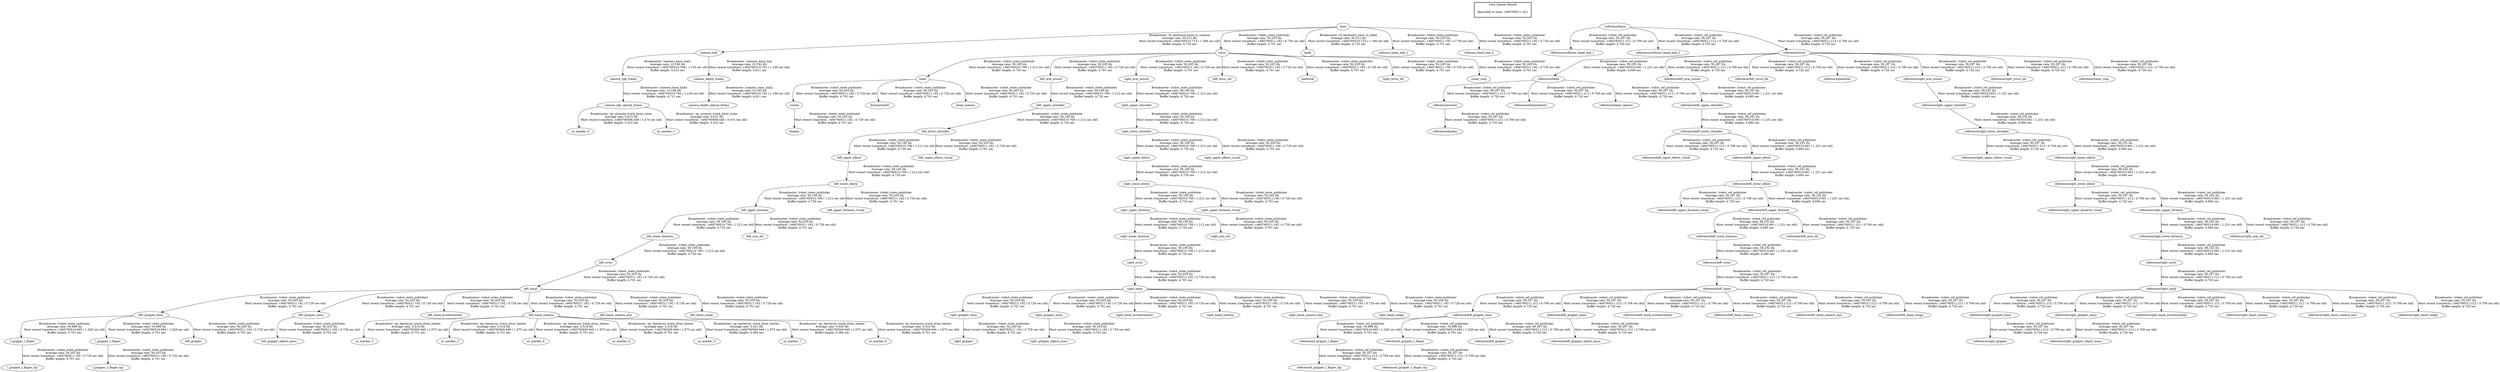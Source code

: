 digraph G {
"camera_rgb_frame" -> "camera_rgb_optical_frame"[label="Broadcaster: /camera_base_link3\nAverage rate: 10.189 Hz\nMost recent transform: 1460760510.784 ( 1.138 sec old)\nBuffer length: 4.711 sec\n"];
"camera_link" -> "camera_rgb_frame"[label="Broadcaster: /camera_base_link1\nAverage rate: 10.190 Hz\nMost recent transform: 1460760510.766 ( 1.155 sec old)\nBuffer length: 4.612 sec\n"];
"base" -> "camera_link"[label="Broadcaster: /tf_keyboard_base_to_camera\nAverage rate: 30.211 Hz\nMost recent transform: 1460760510.714 ( 1.208 sec old)\nBuffer length: 4.733 sec\n"];
"torso" -> "head"[label="Broadcaster: /robot_state_publisher\nAverage rate: 39.195 Hz\nMost recent transform: 1460760510.709 ( 1.212 sec old)\nBuffer length: 4.720 sec\n"];
"base" -> "torso"[label="Broadcaster: /robot_state_publisher\nAverage rate: 50.203 Hz\nMost recent transform: 1460760511.192 ( 0.729 sec old)\nBuffer length: 4.701 sec\n"];
"left_lower_shoulder" -> "left_upper_elbow"[label="Broadcaster: /robot_state_publisher\nAverage rate: 39.195 Hz\nMost recent transform: 1460760510.709 ( 1.212 sec old)\nBuffer length: 4.720 sec\n"];
"left_upper_shoulder" -> "left_lower_shoulder"[label="Broadcaster: /robot_state_publisher\nAverage rate: 39.195 Hz\nMost recent transform: 1460760510.709 ( 1.212 sec old)\nBuffer length: 4.720 sec\n"];
"left_upper_elbow" -> "left_lower_elbow"[label="Broadcaster: /robot_state_publisher\nAverage rate: 39.195 Hz\nMost recent transform: 1460760510.709 ( 1.212 sec old)\nBuffer length: 4.720 sec\n"];
"left_arm_mount" -> "left_upper_shoulder"[label="Broadcaster: /robot_state_publisher\nAverage rate: 39.195 Hz\nMost recent transform: 1460760510.709 ( 1.212 sec old)\nBuffer length: 4.720 sec\n"];
"torso" -> "left_arm_mount"[label="Broadcaster: /robot_state_publisher\nAverage rate: 50.203 Hz\nMost recent transform: 1460760511.192 ( 0.729 sec old)\nBuffer length: 4.701 sec\n"];
"left_lower_elbow" -> "left_upper_forearm"[label="Broadcaster: /robot_state_publisher\nAverage rate: 39.195 Hz\nMost recent transform: 1460760510.709 ( 1.212 sec old)\nBuffer length: 4.720 sec\n"];
"left_upper_forearm" -> "left_lower_forearm"[label="Broadcaster: /robot_state_publisher\nAverage rate: 39.195 Hz\nMost recent transform: 1460760510.709 ( 1.212 sec old)\nBuffer length: 4.720 sec\n"];
"left_lower_forearm" -> "left_wrist"[label="Broadcaster: /robot_state_publisher\nAverage rate: 39.195 Hz\nMost recent transform: 1460760510.709 ( 1.212 sec old)\nBuffer length: 4.720 sec\n"];
"right_lower_shoulder" -> "right_upper_elbow"[label="Broadcaster: /robot_state_publisher\nAverage rate: 39.195 Hz\nMost recent transform: 1460760510.709 ( 1.212 sec old)\nBuffer length: 4.720 sec\n"];
"right_upper_shoulder" -> "right_lower_shoulder"[label="Broadcaster: /robot_state_publisher\nAverage rate: 39.195 Hz\nMost recent transform: 1460760510.709 ( 1.212 sec old)\nBuffer length: 4.720 sec\n"];
"right_upper_elbow" -> "right_lower_elbow"[label="Broadcaster: /robot_state_publisher\nAverage rate: 39.195 Hz\nMost recent transform: 1460760510.709 ( 1.212 sec old)\nBuffer length: 4.720 sec\n"];
"right_arm_mount" -> "right_upper_shoulder"[label="Broadcaster: /robot_state_publisher\nAverage rate: 39.195 Hz\nMost recent transform: 1460760510.709 ( 1.212 sec old)\nBuffer length: 4.720 sec\n"];
"torso" -> "right_arm_mount"[label="Broadcaster: /robot_state_publisher\nAverage rate: 50.203 Hz\nMost recent transform: 1460760511.192 ( 0.729 sec old)\nBuffer length: 4.701 sec\n"];
"right_lower_elbow" -> "right_upper_forearm"[label="Broadcaster: /robot_state_publisher\nAverage rate: 39.195 Hz\nMost recent transform: 1460760510.709 ( 1.212 sec old)\nBuffer length: 4.720 sec\n"];
"right_upper_forearm" -> "right_lower_forearm"[label="Broadcaster: /robot_state_publisher\nAverage rate: 39.195 Hz\nMost recent transform: 1460760510.709 ( 1.212 sec old)\nBuffer length: 4.720 sec\n"];
"right_lower_forearm" -> "right_wrist"[label="Broadcaster: /robot_state_publisher\nAverage rate: 39.195 Hz\nMost recent transform: 1460760510.709 ( 1.212 sec old)\nBuffer length: 4.720 sec\n"];
"base" -> "table"[label="Broadcaster: /tf_keyboard_base_to_table\nAverage rate: 30.211 Hz\nMost recent transform: 1460760510.723 ( 1.198 sec old)\nBuffer length: 4.733 sec\n"];
"base" -> "collision_head_link_1"[label="Broadcaster: /robot_state_publisher\nAverage rate: 50.203 Hz\nMost recent transform: 1460760511.192 ( 0.729 sec old)\nBuffer length: 4.701 sec\n"];
"base" -> "collision_head_link_2"[label="Broadcaster: /robot_state_publisher\nAverage rate: 50.203 Hz\nMost recent transform: 1460760511.192 ( 0.729 sec old)\nBuffer length: 4.701 sec\n"];
"screen" -> "display"[label="Broadcaster: /robot_state_publisher\nAverage rate: 50.203 Hz\nMost recent transform: 1460760511.192 ( 0.729 sec old)\nBuffer length: 4.701 sec\n"];
"head" -> "screen"[label="Broadcaster: /robot_state_publisher\nAverage rate: 50.203 Hz\nMost recent transform: 1460760511.192 ( 0.729 sec old)\nBuffer length: 4.701 sec\n"];
"head" -> "dummyhead1"[label="Broadcaster: /robot_state_publisher\nAverage rate: 50.203 Hz\nMost recent transform: 1460760511.192 ( 0.729 sec old)\nBuffer length: 4.701 sec\n"];
"head" -> "head_camera"[label="Broadcaster: /robot_state_publisher\nAverage rate: 50.203 Hz\nMost recent transform: 1460760511.192 ( 0.729 sec old)\nBuffer length: 4.701 sec\n"];
"l_gripper_l_finger" -> "l_gripper_l_finger_tip"[label="Broadcaster: /robot_state_publisher\nAverage rate: 50.203 Hz\nMost recent transform: 1460760511.192 ( 0.729 sec old)\nBuffer length: 4.701 sec\n"];
"left_gripper_base" -> "l_gripper_l_finger"[label="Broadcaster: /robot_state_publisher\nAverage rate: 19.996 Hz\nMost recent transform: 1460760510.695 ( 1.226 sec old)\nBuffer length: 4.701 sec\n"];
"l_gripper_r_finger" -> "l_gripper_r_finger_tip"[label="Broadcaster: /robot_state_publisher\nAverage rate: 50.203 Hz\nMost recent transform: 1460760511.192 ( 0.729 sec old)\nBuffer length: 4.701 sec\n"];
"left_gripper_base" -> "l_gripper_r_finger"[label="Broadcaster: /robot_state_publisher\nAverage rate: 19.996 Hz\nMost recent transform: 1460760510.695 ( 1.226 sec old)\nBuffer length: 4.701 sec\n"];
"left_lower_shoulder" -> "left_upper_elbow_visual"[label="Broadcaster: /robot_state_publisher\nAverage rate: 50.203 Hz\nMost recent transform: 1460760511.192 ( 0.729 sec old)\nBuffer length: 4.701 sec\n"];
"left_gripper_base" -> "left_gripper"[label="Broadcaster: /robot_state_publisher\nAverage rate: 50.203 Hz\nMost recent transform: 1460760511.192 ( 0.729 sec old)\nBuffer length: 4.701 sec\n"];
"left_hand" -> "left_gripper_base"[label="Broadcaster: /robot_state_publisher\nAverage rate: 50.203 Hz\nMost recent transform: 1460760511.192 ( 0.729 sec old)\nBuffer length: 4.701 sec\n"];
"left_wrist" -> "left_hand"[label="Broadcaster: /robot_state_publisher\nAverage rate: 50.203 Hz\nMost recent transform: 1460760511.192 ( 0.729 sec old)\nBuffer length: 4.701 sec\n"];
"left_hand" -> "left_gripper_mass"[label="Broadcaster: /robot_state_publisher\nAverage rate: 50.203 Hz\nMost recent transform: 1460760511.192 ( 0.729 sec old)\nBuffer length: 4.701 sec\n"];
"left_gripper_mass" -> "left_gripper_object_mass"[label="Broadcaster: /robot_state_publisher\nAverage rate: 50.203 Hz\nMost recent transform: 1460760511.192 ( 0.729 sec old)\nBuffer length: 4.701 sec\n"];
"left_hand" -> "left_hand_accelerometer"[label="Broadcaster: /robot_state_publisher\nAverage rate: 50.203 Hz\nMost recent transform: 1460760511.192 ( 0.729 sec old)\nBuffer length: 4.701 sec\n"];
"left_hand" -> "left_hand_camera"[label="Broadcaster: /robot_state_publisher\nAverage rate: 50.203 Hz\nMost recent transform: 1460760511.192 ( 0.729 sec old)\nBuffer length: 4.701 sec\n"];
"left_hand" -> "left_hand_camera_axis"[label="Broadcaster: /robot_state_publisher\nAverage rate: 50.203 Hz\nMost recent transform: 1460760511.192 ( 0.729 sec old)\nBuffer length: 4.701 sec\n"];
"left_hand" -> "left_hand_range"[label="Broadcaster: /robot_state_publisher\nAverage rate: 50.203 Hz\nMost recent transform: 1460760511.192 ( 0.729 sec old)\nBuffer length: 4.701 sec\n"];
"torso" -> "left_torso_itb"[label="Broadcaster: /robot_state_publisher\nAverage rate: 50.203 Hz\nMost recent transform: 1460760511.192 ( 0.729 sec old)\nBuffer length: 4.701 sec\n"];
"left_lower_elbow" -> "left_upper_forearm_visual"[label="Broadcaster: /robot_state_publisher\nAverage rate: 50.203 Hz\nMost recent transform: 1460760511.192 ( 0.729 sec old)\nBuffer length: 4.701 sec\n"];
"left_upper_forearm" -> "left_arm_itb"[label="Broadcaster: /robot_state_publisher\nAverage rate: 50.203 Hz\nMost recent transform: 1460760511.192 ( 0.729 sec old)\nBuffer length: 4.701 sec\n"];
"torso" -> "pedestal"[label="Broadcaster: /robot_state_publisher\nAverage rate: 50.203 Hz\nMost recent transform: 1460760511.192 ( 0.729 sec old)\nBuffer length: 4.701 sec\n"];
"right_lower_shoulder" -> "right_upper_elbow_visual"[label="Broadcaster: /robot_state_publisher\nAverage rate: 50.203 Hz\nMost recent transform: 1460760511.192 ( 0.729 sec old)\nBuffer length: 4.701 sec\n"];
"right_gripper_base" -> "right_gripper"[label="Broadcaster: /robot_state_publisher\nAverage rate: 50.203 Hz\nMost recent transform: 1460760511.192 ( 0.729 sec old)\nBuffer length: 4.701 sec\n"];
"right_hand" -> "right_gripper_base"[label="Broadcaster: /robot_state_publisher\nAverage rate: 50.203 Hz\nMost recent transform: 1460760511.192 ( 0.729 sec old)\nBuffer length: 4.701 sec\n"];
"right_wrist" -> "right_hand"[label="Broadcaster: /robot_state_publisher\nAverage rate: 50.203 Hz\nMost recent transform: 1460760511.192 ( 0.729 sec old)\nBuffer length: 4.701 sec\n"];
"right_hand" -> "right_gripper_mass"[label="Broadcaster: /robot_state_publisher\nAverage rate: 50.203 Hz\nMost recent transform: 1460760511.192 ( 0.729 sec old)\nBuffer length: 4.701 sec\n"];
"right_gripper_mass" -> "right_gripper_object_mass"[label="Broadcaster: /robot_state_publisher\nAverage rate: 50.203 Hz\nMost recent transform: 1460760511.192 ( 0.729 sec old)\nBuffer length: 4.701 sec\n"];
"right_hand" -> "right_hand_accelerometer"[label="Broadcaster: /robot_state_publisher\nAverage rate: 50.203 Hz\nMost recent transform: 1460760511.192 ( 0.729 sec old)\nBuffer length: 4.701 sec\n"];
"right_hand" -> "right_hand_camera"[label="Broadcaster: /robot_state_publisher\nAverage rate: 50.203 Hz\nMost recent transform: 1460760511.192 ( 0.729 sec old)\nBuffer length: 4.701 sec\n"];
"right_hand" -> "right_hand_camera_axis"[label="Broadcaster: /robot_state_publisher\nAverage rate: 50.203 Hz\nMost recent transform: 1460760511.192 ( 0.729 sec old)\nBuffer length: 4.701 sec\n"];
"right_hand" -> "right_hand_range"[label="Broadcaster: /robot_state_publisher\nAverage rate: 50.203 Hz\nMost recent transform: 1460760511.192 ( 0.729 sec old)\nBuffer length: 4.701 sec\n"];
"torso" -> "right_torso_itb"[label="Broadcaster: /robot_state_publisher\nAverage rate: 50.203 Hz\nMost recent transform: 1460760511.192 ( 0.729 sec old)\nBuffer length: 4.701 sec\n"];
"right_lower_elbow" -> "right_upper_forearm_visual"[label="Broadcaster: /robot_state_publisher\nAverage rate: 50.203 Hz\nMost recent transform: 1460760511.192 ( 0.729 sec old)\nBuffer length: 4.701 sec\n"];
"right_upper_forearm" -> "right_arm_itb"[label="Broadcaster: /robot_state_publisher\nAverage rate: 50.203 Hz\nMost recent transform: 1460760511.192 ( 0.729 sec old)\nBuffer length: 4.701 sec\n"];
"torso" -> "sonar_ring"[label="Broadcaster: /robot_state_publisher\nAverage rate: 50.203 Hz\nMost recent transform: 1460760511.192 ( 0.729 sec old)\nBuffer length: 4.701 sec\n"];
"reference/base" -> "reference/collision_head_link_1"[label="Broadcaster: /robot_ref_publisher\nAverage rate: 50.207 Hz\nMost recent transform: 1460760511.212 ( 0.709 sec old)\nBuffer length: 4.720 sec\n"];
"reference/base" -> "reference/collision_head_link_2"[label="Broadcaster: /robot_ref_publisher\nAverage rate: 50.207 Hz\nMost recent transform: 1460760511.212 ( 0.709 sec old)\nBuffer length: 4.720 sec\n"];
"reference/screen" -> "reference/display"[label="Broadcaster: /robot_ref_publisher\nAverage rate: 50.207 Hz\nMost recent transform: 1460760511.212 ( 0.709 sec old)\nBuffer length: 4.720 sec\n"];
"reference/head" -> "reference/screen"[label="Broadcaster: /robot_ref_publisher\nAverage rate: 50.207 Hz\nMost recent transform: 1460760511.212 ( 0.709 sec old)\nBuffer length: 4.720 sec\n"];
"reference/head" -> "reference/dummyhead1"[label="Broadcaster: /robot_ref_publisher\nAverage rate: 50.207 Hz\nMost recent transform: 1460760511.212 ( 0.709 sec old)\nBuffer length: 4.720 sec\n"];
"reference/torso" -> "reference/head"[label="Broadcaster: /robot_ref_publisher\nAverage rate: 39.232 Hz\nMost recent transform: 1460760510.691 ( 1.231 sec old)\nBuffer length: 4.690 sec\n"];
"reference/head" -> "reference/head_camera"[label="Broadcaster: /robot_ref_publisher\nAverage rate: 50.207 Hz\nMost recent transform: 1460760511.212 ( 0.709 sec old)\nBuffer length: 4.720 sec\n"];
"reference/l_gripper_l_finger" -> "reference/l_gripper_l_finger_tip"[label="Broadcaster: /robot_ref_publisher\nAverage rate: 50.207 Hz\nMost recent transform: 1460760511.212 ( 0.709 sec old)\nBuffer length: 4.720 sec\n"];
"reference/left_gripper_base" -> "reference/l_gripper_l_finger"[label="Broadcaster: /robot_ref_publisher\nAverage rate: 19.996 Hz\nMost recent transform: 1460760510.695 ( 1.226 sec old)\nBuffer length: 4.701 sec\n"];
"reference/l_gripper_r_finger" -> "reference/l_gripper_r_finger_tip"[label="Broadcaster: /robot_ref_publisher\nAverage rate: 50.207 Hz\nMost recent transform: 1460760511.212 ( 0.709 sec old)\nBuffer length: 4.720 sec\n"];
"reference/left_gripper_base" -> "reference/l_gripper_r_finger"[label="Broadcaster: /robot_ref_publisher\nAverage rate: 19.996 Hz\nMost recent transform: 1460760510.695 ( 1.226 sec old)\nBuffer length: 4.701 sec\n"];
"reference/left_lower_shoulder" -> "reference/left_upper_elbow_visual"[label="Broadcaster: /robot_ref_publisher\nAverage rate: 50.207 Hz\nMost recent transform: 1460760511.212 ( 0.709 sec old)\nBuffer length: 4.720 sec\n"];
"reference/left_upper_shoulder" -> "reference/left_lower_shoulder"[label="Broadcaster: /robot_ref_publisher\nAverage rate: 39.232 Hz\nMost recent transform: 1460760510.691 ( 1.231 sec old)\nBuffer length: 4.690 sec\n"];
"reference/left_gripper_base" -> "reference/left_gripper"[label="Broadcaster: /robot_ref_publisher\nAverage rate: 50.207 Hz\nMost recent transform: 1460760511.212 ( 0.709 sec old)\nBuffer length: 4.720 sec\n"];
"reference/left_hand" -> "reference/left_gripper_base"[label="Broadcaster: /robot_ref_publisher\nAverage rate: 50.207 Hz\nMost recent transform: 1460760511.212 ( 0.709 sec old)\nBuffer length: 4.720 sec\n"];
"reference/left_wrist" -> "reference/left_hand"[label="Broadcaster: /robot_ref_publisher\nAverage rate: 50.207 Hz\nMost recent transform: 1460760511.212 ( 0.709 sec old)\nBuffer length: 4.720 sec\n"];
"reference/left_hand" -> "reference/left_gripper_mass"[label="Broadcaster: /robot_ref_publisher\nAverage rate: 50.207 Hz\nMost recent transform: 1460760511.212 ( 0.709 sec old)\nBuffer length: 4.720 sec\n"];
"reference/left_gripper_mass" -> "reference/left_gripper_object_mass"[label="Broadcaster: /robot_ref_publisher\nAverage rate: 50.207 Hz\nMost recent transform: 1460760511.212 ( 0.709 sec old)\nBuffer length: 4.720 sec\n"];
"reference/left_lower_forearm" -> "reference/left_wrist"[label="Broadcaster: /robot_ref_publisher\nAverage rate: 39.232 Hz\nMost recent transform: 1460760510.691 ( 1.231 sec old)\nBuffer length: 4.690 sec\n"];
"reference/left_hand" -> "reference/left_hand_accelerometer"[label="Broadcaster: /robot_ref_publisher\nAverage rate: 50.207 Hz\nMost recent transform: 1460760511.212 ( 0.709 sec old)\nBuffer length: 4.720 sec\n"];
"reference/left_hand" -> "reference/left_hand_camera"[label="Broadcaster: /robot_ref_publisher\nAverage rate: 50.207 Hz\nMost recent transform: 1460760511.212 ( 0.709 sec old)\nBuffer length: 4.720 sec\n"];
"reference/left_hand" -> "reference/left_hand_camera_axis"[label="Broadcaster: /robot_ref_publisher\nAverage rate: 50.207 Hz\nMost recent transform: 1460760511.212 ( 0.709 sec old)\nBuffer length: 4.720 sec\n"];
"reference/left_hand" -> "reference/left_hand_range"[label="Broadcaster: /robot_ref_publisher\nAverage rate: 50.207 Hz\nMost recent transform: 1460760511.212 ( 0.709 sec old)\nBuffer length: 4.720 sec\n"];
"reference/torso" -> "reference/left_arm_mount"[label="Broadcaster: /robot_ref_publisher\nAverage rate: 50.207 Hz\nMost recent transform: 1460760511.212 ( 0.709 sec old)\nBuffer length: 4.720 sec\n"];
"reference/base" -> "reference/torso"[label="Broadcaster: /robot_ref_publisher\nAverage rate: 50.207 Hz\nMost recent transform: 1460760511.212 ( 0.709 sec old)\nBuffer length: 4.720 sec\n"];
"reference/torso" -> "reference/left_torso_itb"[label="Broadcaster: /robot_ref_publisher\nAverage rate: 50.207 Hz\nMost recent transform: 1460760511.212 ( 0.709 sec old)\nBuffer length: 4.720 sec\n"];
"reference/left_lower_elbow" -> "reference/left_upper_forearm_visual"[label="Broadcaster: /robot_ref_publisher\nAverage rate: 50.207 Hz\nMost recent transform: 1460760511.212 ( 0.709 sec old)\nBuffer length: 4.720 sec\n"];
"reference/left_upper_elbow" -> "reference/left_lower_elbow"[label="Broadcaster: /robot_ref_publisher\nAverage rate: 39.232 Hz\nMost recent transform: 1460760510.691 ( 1.231 sec old)\nBuffer length: 4.690 sec\n"];
"reference/left_upper_forearm" -> "reference/left_arm_itb"[label="Broadcaster: /robot_ref_publisher\nAverage rate: 50.207 Hz\nMost recent transform: 1460760511.212 ( 0.709 sec old)\nBuffer length: 4.720 sec\n"];
"reference/left_lower_elbow" -> "reference/left_upper_forearm"[label="Broadcaster: /robot_ref_publisher\nAverage rate: 39.232 Hz\nMost recent transform: 1460760510.691 ( 1.231 sec old)\nBuffer length: 4.690 sec\n"];
"reference/torso" -> "reference/pedestal"[label="Broadcaster: /robot_ref_publisher\nAverage rate: 50.207 Hz\nMost recent transform: 1460760511.212 ( 0.709 sec old)\nBuffer length: 4.720 sec\n"];
"reference/right_lower_shoulder" -> "reference/right_upper_elbow_visual"[label="Broadcaster: /robot_ref_publisher\nAverage rate: 50.207 Hz\nMost recent transform: 1460760511.212 ( 0.709 sec old)\nBuffer length: 4.720 sec\n"];
"reference/right_upper_shoulder" -> "reference/right_lower_shoulder"[label="Broadcaster: /robot_ref_publisher\nAverage rate: 39.232 Hz\nMost recent transform: 1460760510.691 ( 1.231 sec old)\nBuffer length: 4.690 sec\n"];
"reference/right_gripper_base" -> "reference/right_gripper"[label="Broadcaster: /robot_ref_publisher\nAverage rate: 50.207 Hz\nMost recent transform: 1460760511.212 ( 0.709 sec old)\nBuffer length: 4.720 sec\n"];
"reference/right_hand" -> "reference/right_gripper_base"[label="Broadcaster: /robot_ref_publisher\nAverage rate: 50.207 Hz\nMost recent transform: 1460760511.212 ( 0.709 sec old)\nBuffer length: 4.720 sec\n"];
"reference/right_wrist" -> "reference/right_hand"[label="Broadcaster: /robot_ref_publisher\nAverage rate: 50.207 Hz\nMost recent transform: 1460760511.212 ( 0.709 sec old)\nBuffer length: 4.720 sec\n"];
"reference/right_hand" -> "reference/right_gripper_mass"[label="Broadcaster: /robot_ref_publisher\nAverage rate: 50.207 Hz\nMost recent transform: 1460760511.212 ( 0.709 sec old)\nBuffer length: 4.720 sec\n"];
"reference/right_gripper_mass" -> "reference/right_gripper_object_mass"[label="Broadcaster: /robot_ref_publisher\nAverage rate: 50.207 Hz\nMost recent transform: 1460760511.212 ( 0.709 sec old)\nBuffer length: 4.720 sec\n"];
"reference/right_lower_forearm" -> "reference/right_wrist"[label="Broadcaster: /robot_ref_publisher\nAverage rate: 39.232 Hz\nMost recent transform: 1460760510.691 ( 1.231 sec old)\nBuffer length: 4.690 sec\n"];
"reference/right_hand" -> "reference/right_hand_accelerometer"[label="Broadcaster: /robot_ref_publisher\nAverage rate: 50.207 Hz\nMost recent transform: 1460760511.212 ( 0.709 sec old)\nBuffer length: 4.720 sec\n"];
"reference/right_hand" -> "reference/right_hand_camera"[label="Broadcaster: /robot_ref_publisher\nAverage rate: 50.207 Hz\nMost recent transform: 1460760511.212 ( 0.709 sec old)\nBuffer length: 4.720 sec\n"];
"reference/right_hand" -> "reference/right_hand_camera_axis"[label="Broadcaster: /robot_ref_publisher\nAverage rate: 50.207 Hz\nMost recent transform: 1460760511.212 ( 0.709 sec old)\nBuffer length: 4.720 sec\n"];
"reference/right_hand" -> "reference/right_hand_range"[label="Broadcaster: /robot_ref_publisher\nAverage rate: 50.207 Hz\nMost recent transform: 1460760511.212 ( 0.709 sec old)\nBuffer length: 4.720 sec\n"];
"reference/torso" -> "reference/right_arm_mount"[label="Broadcaster: /robot_ref_publisher\nAverage rate: 50.207 Hz\nMost recent transform: 1460760511.212 ( 0.709 sec old)\nBuffer length: 4.720 sec\n"];
"reference/torso" -> "reference/right_torso_itb"[label="Broadcaster: /robot_ref_publisher\nAverage rate: 50.207 Hz\nMost recent transform: 1460760511.212 ( 0.709 sec old)\nBuffer length: 4.720 sec\n"];
"reference/right_lower_elbow" -> "reference/right_upper_forearm_visual"[label="Broadcaster: /robot_ref_publisher\nAverage rate: 50.207 Hz\nMost recent transform: 1460760511.212 ( 0.709 sec old)\nBuffer length: 4.720 sec\n"];
"reference/right_upper_elbow" -> "reference/right_lower_elbow"[label="Broadcaster: /robot_ref_publisher\nAverage rate: 39.232 Hz\nMost recent transform: 1460760510.691 ( 1.231 sec old)\nBuffer length: 4.690 sec\n"];
"reference/right_upper_forearm" -> "reference/right_arm_itb"[label="Broadcaster: /robot_ref_publisher\nAverage rate: 50.207 Hz\nMost recent transform: 1460760511.212 ( 0.709 sec old)\nBuffer length: 4.720 sec\n"];
"reference/right_lower_elbow" -> "reference/right_upper_forearm"[label="Broadcaster: /robot_ref_publisher\nAverage rate: 39.232 Hz\nMost recent transform: 1460760510.691 ( 1.231 sec old)\nBuffer length: 4.690 sec\n"];
"reference/torso" -> "reference/sonar_ring"[label="Broadcaster: /robot_ref_publisher\nAverage rate: 50.207 Hz\nMost recent transform: 1460760511.212 ( 0.709 sec old)\nBuffer length: 4.720 sec\n"];
"reference/left_lower_shoulder" -> "reference/left_upper_elbow"[label="Broadcaster: /robot_ref_publisher\nAverage rate: 39.232 Hz\nMost recent transform: 1460760510.691 ( 1.231 sec old)\nBuffer length: 4.690 sec\n"];
"reference/left_arm_mount" -> "reference/left_upper_shoulder"[label="Broadcaster: /robot_ref_publisher\nAverage rate: 39.232 Hz\nMost recent transform: 1460760510.691 ( 1.231 sec old)\nBuffer length: 4.690 sec\n"];
"reference/left_upper_forearm" -> "reference/left_lower_forearm"[label="Broadcaster: /robot_ref_publisher\nAverage rate: 39.232 Hz\nMost recent transform: 1460760510.691 ( 1.231 sec old)\nBuffer length: 4.690 sec\n"];
"reference/right_lower_shoulder" -> "reference/right_upper_elbow"[label="Broadcaster: /robot_ref_publisher\nAverage rate: 39.232 Hz\nMost recent transform: 1460760510.691 ( 1.231 sec old)\nBuffer length: 4.690 sec\n"];
"reference/right_arm_mount" -> "reference/right_upper_shoulder"[label="Broadcaster: /robot_ref_publisher\nAverage rate: 39.232 Hz\nMost recent transform: 1460760510.691 ( 1.231 sec old)\nBuffer length: 4.690 sec\n"];
"reference/right_upper_forearm" -> "reference/right_lower_forearm"[label="Broadcaster: /robot_ref_publisher\nAverage rate: 39.232 Hz\nMost recent transform: 1460760510.691 ( 1.231 sec old)\nBuffer length: 4.690 sec\n"];
"camera_link" -> "camera_depth_frame"[label="Broadcaster: /camera_base_link\nAverage rate: 10.192 Hz\nMost recent transform: 1460760510.752 ( 1.169 sec old)\nBuffer length: 4.611 sec\n"];
"camera_depth_frame" -> "camera_depth_optical_frame"[label="Broadcaster: /camera_base_link2\nAverage rate: 10.193 Hz\nMost recent transform: 1460760510.752 ( 1.169 sec old)\nBuffer length: 4.611 sec\n"];
"left_hand_camera" -> "ar_marker_5"[label="Broadcaster: /qr_baxter/ar_track_alvar_baxter\nAverage rate: 2.518 Hz\nMost recent transform: 1460760509.946 ( 1.975 sec old)\nBuffer length: 6.751 sec\n"];
"left_hand_camera" -> "ar_marker_2"[label="Broadcaster: /qr_baxter/ar_track_alvar_baxter\nAverage rate: 2.518 Hz\nMost recent transform: 1460760509.946 ( 1.975 sec old)\nBuffer length: 6.751 sec\n"];
"left_hand_camera" -> "ar_marker_8"[label="Broadcaster: /qr_baxter/ar_track_alvar_baxter\nAverage rate: 2.518 Hz\nMost recent transform: 1460760509.946 ( 1.975 sec old)\nBuffer length: 6.751 sec\n"];
"left_hand_camera" -> "ar_marker_4"[label="Broadcaster: /qr_baxter/ar_track_alvar_baxter\nAverage rate: 2.518 Hz\nMost recent transform: 1460760509.946 ( 1.975 sec old)\nBuffer length: 6.751 sec\n"];
"left_hand_camera" -> "ar_marker_3"[label="Broadcaster: /qr_baxter/ar_track_alvar_baxter\nAverage rate: 3.421 Hz\nMost recent transform: 1460760509.946 ( 1.975 sec old)\nBuffer length: 4.384 sec\n"];
"left_hand_camera" -> "ar_marker_7"[label="Broadcaster: /qr_baxter/ar_track_alvar_baxter\nAverage rate: 3.650 Hz\nMost recent transform: 1460760509.946 ( 1.975 sec old)\nBuffer length: 4.384 sec\n"];
"left_hand_camera" -> "ar_marker_6"[label="Broadcaster: /qr_baxter/ar_track_alvar_baxter\nAverage rate: 2.518 Hz\nMost recent transform: 1460760509.946 ( 1.975 sec old)\nBuffer length: 6.751 sec\n"];
"camera_rgb_optical_frame" -> "ar_marker_0"[label="Broadcaster: /qr_xtion/ar_track_alvar_xtion\nAverage rate: 0.615 Hz\nMost recent transform: 1460760506.448 ( 5.474 sec old)\nBuffer length: 3.252 sec\n"];
"camera_rgb_optical_frame" -> "ar_marker_1"[label="Broadcaster: /qr_xtion/ar_track_alvar_xtion\nAverage rate: 0.615 Hz\nMost recent transform: 1460760506.448 ( 5.474 sec old)\nBuffer length: 3.252 sec\n"];
edge [style=invis];
 subgraph cluster_legend { style=bold; color=black; label ="view_frames Result";
"Recorded at time: 1460760511.921"[ shape=plaintext ] ;
 }->"base";
edge [style=invis];
 subgraph cluster_legend { style=bold; color=black; label ="view_frames Result";
"Recorded at time: 1460760511.921"[ shape=plaintext ] ;
 }->"reference/base";
}